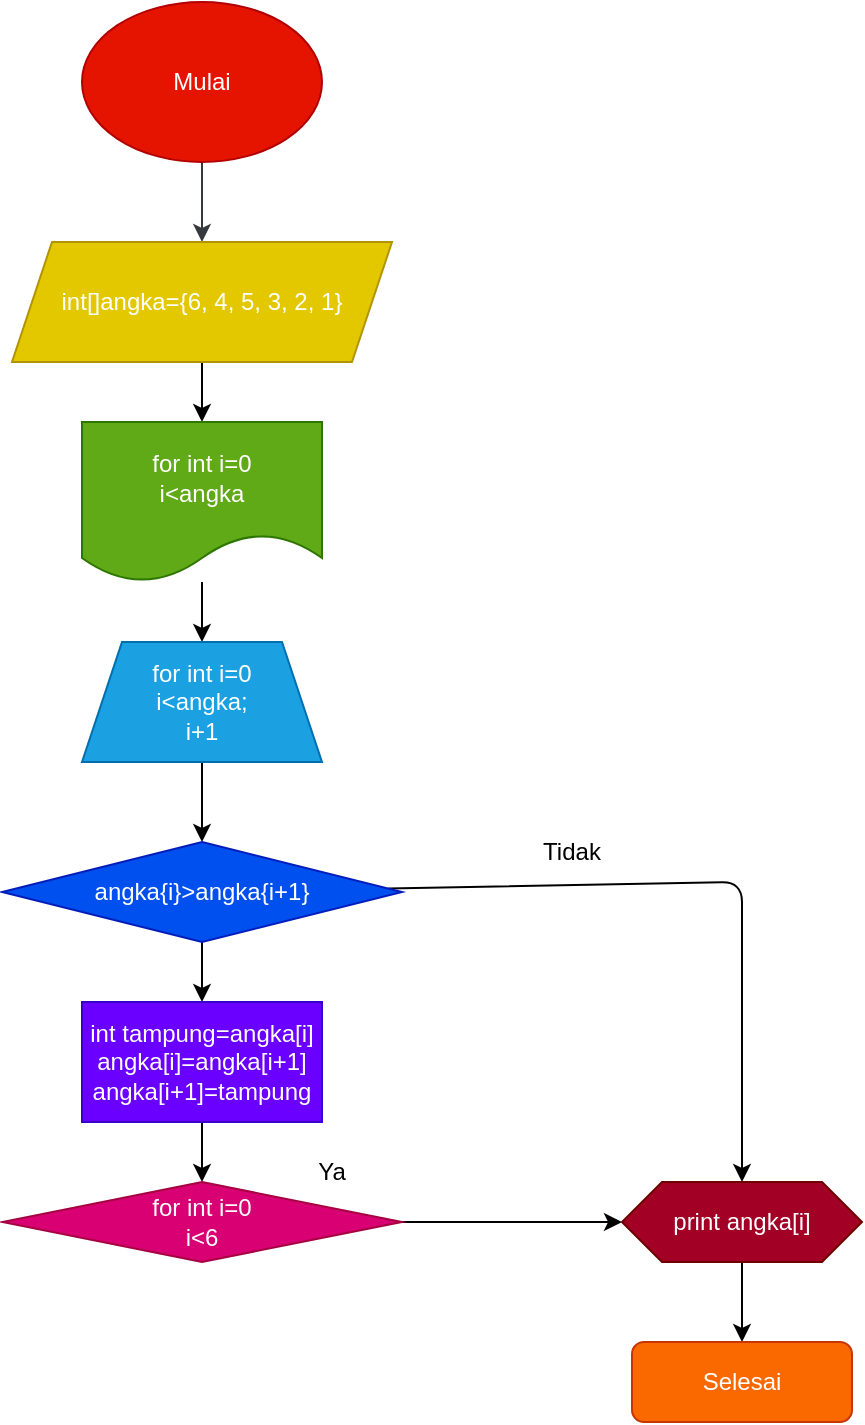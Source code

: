<mxfile>
    <diagram id="wcsqu8szAZBDwvhg8PGy" name="Page-1">
        <mxGraphModel dx="889" dy="627" grid="1" gridSize="10" guides="1" tooltips="1" connect="1" arrows="1" fold="1" page="1" pageScale="1" pageWidth="850" pageHeight="1100" background="#ffffff" math="0" shadow="0">
            <root>
                <mxCell id="0"/>
                <mxCell id="1" parent="0"/>
                <mxCell id="5" value="" style="edgeStyle=none;html=1;fillColor=#eeeeee;strokeColor=#36393d;labelBackgroundColor=#f6f0ff;labelBorderColor=default;" parent="1" source="2" edge="1">
                    <mxGeometry relative="1" as="geometry">
                        <mxPoint x="380" y="120" as="targetPoint"/>
                    </mxGeometry>
                </mxCell>
                <mxCell id="2" value="Mulai" style="ellipse;whiteSpace=wrap;html=1;fillColor=#e51400;fontColor=#FFFFFF;strokeColor=#B20000;" parent="1" vertex="1">
                    <mxGeometry x="320" width="120" height="80" as="geometry"/>
                </mxCell>
                <mxCell id="10" value="" style="edgeStyle=none;html=1;labelBackgroundColor=#FFFFFF;labelBorderColor=#FFFFFF;fontColor=#FFFFFF;" parent="1" source="8" target="9" edge="1">
                    <mxGeometry relative="1" as="geometry"/>
                </mxCell>
                <mxCell id="8" value="int[]angka={6, 4, 5, 3, 2, 1}" style="shape=parallelogram;perimeter=parallelogramPerimeter;whiteSpace=wrap;html=1;fixedSize=1;fillColor=#e3c800;fontColor=#FFFFFF;strokeColor=#B09500;" parent="1" vertex="1">
                    <mxGeometry x="285" y="120" width="190" height="60" as="geometry"/>
                </mxCell>
                <mxCell id="12" value="" style="edgeStyle=none;html=1;labelBackgroundColor=#f5f2f8;" parent="1" source="9" target="11" edge="1">
                    <mxGeometry relative="1" as="geometry"/>
                </mxCell>
                <mxCell id="9" value="for int i=0&lt;br&gt;i&amp;lt;angka" style="shape=document;whiteSpace=wrap;html=1;boundedLbl=1;fillColor=#60a917;strokeColor=#2D7600;fontColor=#FFFFFF;" parent="1" vertex="1">
                    <mxGeometry x="320" y="210" width="120" height="80" as="geometry"/>
                </mxCell>
                <mxCell id="14" value="" style="edgeStyle=none;html=1;labelBackgroundColor=#faf7fd;" parent="1" source="11" target="13" edge="1">
                    <mxGeometry relative="1" as="geometry"/>
                </mxCell>
                <mxCell id="11" value="for int i=0&lt;br&gt;i&amp;lt;angka;&lt;br&gt;i+1" style="shape=trapezoid;perimeter=trapezoidPerimeter;whiteSpace=wrap;html=1;fixedSize=1;fillColor=#1ba1e2;fontColor=#FFFFFF;strokeColor=#006EAF;" parent="1" vertex="1">
                    <mxGeometry x="320" y="320" width="120" height="60" as="geometry"/>
                </mxCell>
                <mxCell id="16" value="" style="edgeStyle=none;html=1;labelBackgroundColor=#f2eef6;" parent="1" source="13" target="15" edge="1">
                    <mxGeometry relative="1" as="geometry"/>
                </mxCell>
                <mxCell id="22" value="" style="edgeStyle=none;html=1;fillColor=none;labelBackgroundColor=#f2edf7;" parent="1" source="13" edge="1">
                    <mxGeometry relative="1" as="geometry">
                        <mxPoint x="650" y="590" as="targetPoint"/>
                        <Array as="points">
                            <mxPoint x="650" y="440"/>
                        </Array>
                    </mxGeometry>
                </mxCell>
                <mxCell id="13" value="angka{i}&amp;gt;angka{i+1}" style="rhombus;whiteSpace=wrap;html=1;fillColor=#0050ef;fontColor=#FFFFFF;strokeColor=#001DBC;" parent="1" vertex="1">
                    <mxGeometry x="280" y="420" width="200" height="50" as="geometry"/>
                </mxCell>
                <mxCell id="18" value="" style="edgeStyle=none;html=1;labelBackgroundColor=#fcfaff;" parent="1" source="15" target="17" edge="1">
                    <mxGeometry relative="1" as="geometry"/>
                </mxCell>
                <mxCell id="15" value="int tampung=angka[i]&lt;br&gt;angka[i]=angka[i+1]&lt;br&gt;angka[i+1]=tampung" style="whiteSpace=wrap;html=1;fillColor=#6a00ff;fontColor=#FFFFFF;strokeColor=#3700CC;" parent="1" vertex="1">
                    <mxGeometry x="320" y="500" width="120" height="60" as="geometry"/>
                </mxCell>
                <mxCell id="20" value="" style="edgeStyle=none;html=1;fillColor=none;labelBackgroundColor=#FFFFFF;" parent="1" source="17" target="19" edge="1">
                    <mxGeometry relative="1" as="geometry"/>
                </mxCell>
                <mxCell id="17" value="for int i=0&lt;br&gt;i&amp;lt;6" style="rhombus;whiteSpace=wrap;html=1;fillColor=#d80073;fontColor=#FFFFFF;strokeColor=#A50040;" parent="1" vertex="1">
                    <mxGeometry x="280" y="590" width="200" height="40" as="geometry"/>
                </mxCell>
                <mxCell id="33" value="" style="edgeStyle=none;html=1;labelBackgroundColor=#faf7fd;" parent="1" source="19" target="29" edge="1">
                    <mxGeometry relative="1" as="geometry"/>
                </mxCell>
                <mxCell id="19" value="print angka[i]" style="shape=hexagon;perimeter=hexagonPerimeter2;whiteSpace=wrap;html=1;fixedSize=1;fillColor=#a20025;fontColor=#FFFFFF;strokeColor=#6F0000;" parent="1" vertex="1">
                    <mxGeometry x="590" y="590" width="120" height="40" as="geometry"/>
                </mxCell>
                <mxCell id="29" value="Selesai" style="rounded=1;whiteSpace=wrap;html=1;fillColor=#fa6800;fontColor=#FFFFFF;strokeColor=#C73500;" parent="1" vertex="1">
                    <mxGeometry x="595" y="670" width="110" height="40" as="geometry"/>
                </mxCell>
                <mxCell id="35" value="Tidak" style="text;html=1;fillColor=none;align=center;verticalAlign=middle;whiteSpace=wrap;rounded=0;" parent="1" vertex="1">
                    <mxGeometry x="535" y="410" width="60" height="30" as="geometry"/>
                </mxCell>
                <mxCell id="36" value="Ya" style="text;html=1;align=center;verticalAlign=middle;whiteSpace=wrap;rounded=0;glass=0;fillColor=none;shadow=0;" parent="1" vertex="1">
                    <mxGeometry x="415" y="570" width="60" height="30" as="geometry"/>
                </mxCell>
            </root>
        </mxGraphModel>
    </diagram>
</mxfile>